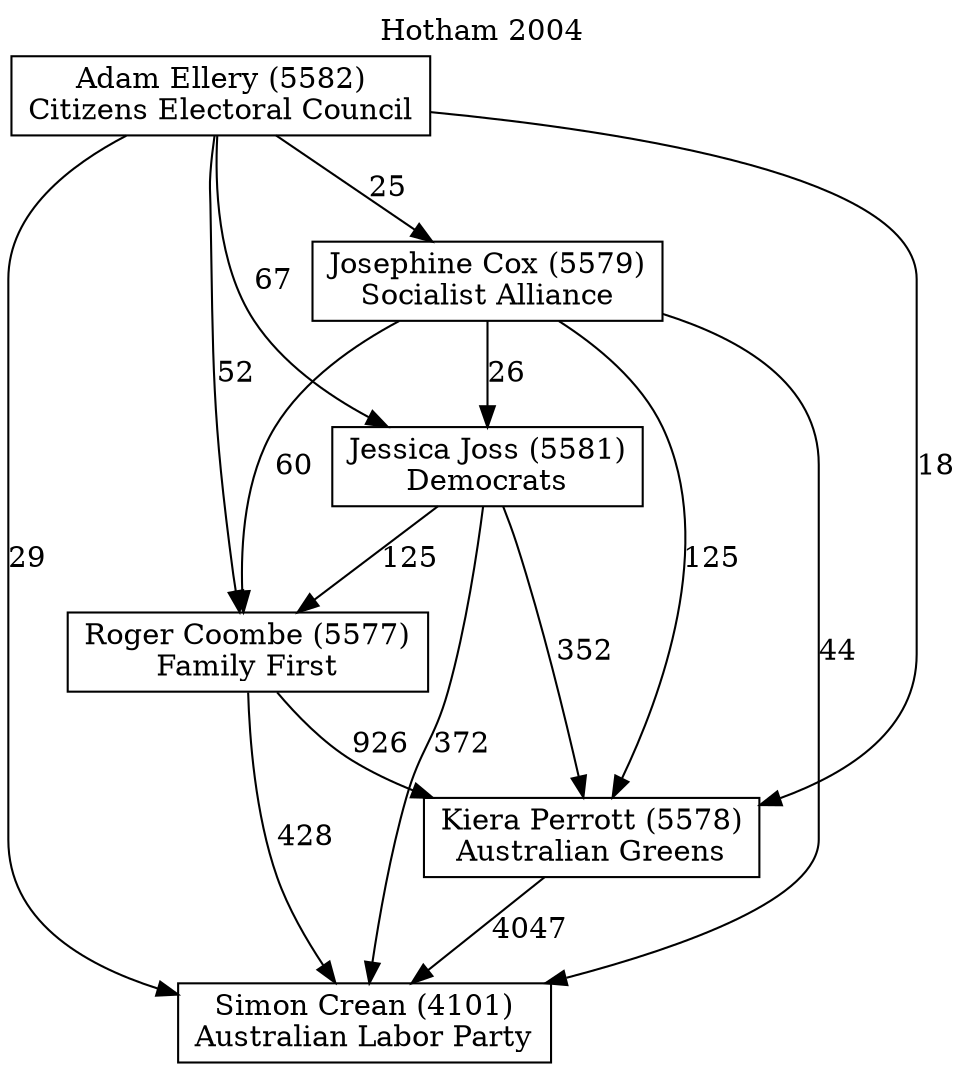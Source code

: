 // House preference flow
digraph "Simon Crean (4101)_Hotham_2004" {
	graph [label="Hotham 2004" labelloc=t mclimit=10]
	node [shape=box]
	"Simon Crean (4101)" [label="Simon Crean (4101)
Australian Labor Party"]
	"Kiera Perrott (5578)" [label="Kiera Perrott (5578)
Australian Greens"]
	"Roger Coombe (5577)" [label="Roger Coombe (5577)
Family First"]
	"Jessica Joss (5581)" [label="Jessica Joss (5581)
Democrats"]
	"Josephine Cox (5579)" [label="Josephine Cox (5579)
Socialist Alliance"]
	"Adam Ellery (5582)" [label="Adam Ellery (5582)
Citizens Electoral Council"]
	"Kiera Perrott (5578)" -> "Simon Crean (4101)" [label=4047]
	"Roger Coombe (5577)" -> "Kiera Perrott (5578)" [label=926]
	"Jessica Joss (5581)" -> "Roger Coombe (5577)" [label=125]
	"Josephine Cox (5579)" -> "Jessica Joss (5581)" [label=26]
	"Adam Ellery (5582)" -> "Josephine Cox (5579)" [label=25]
	"Roger Coombe (5577)" -> "Simon Crean (4101)" [label=428]
	"Jessica Joss (5581)" -> "Simon Crean (4101)" [label=372]
	"Josephine Cox (5579)" -> "Simon Crean (4101)" [label=44]
	"Adam Ellery (5582)" -> "Simon Crean (4101)" [label=29]
	"Adam Ellery (5582)" -> "Jessica Joss (5581)" [label=67]
	"Josephine Cox (5579)" -> "Roger Coombe (5577)" [label=60]
	"Adam Ellery (5582)" -> "Roger Coombe (5577)" [label=52]
	"Jessica Joss (5581)" -> "Kiera Perrott (5578)" [label=352]
	"Josephine Cox (5579)" -> "Kiera Perrott (5578)" [label=125]
	"Adam Ellery (5582)" -> "Kiera Perrott (5578)" [label=18]
}
